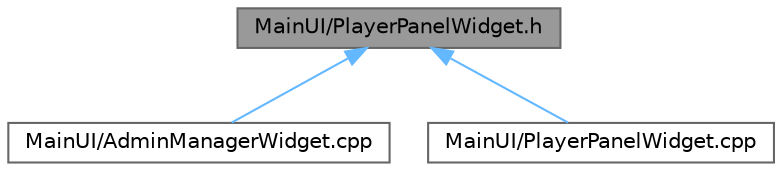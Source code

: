 digraph "MainUI/PlayerPanelWidget.h"
{
 // LATEX_PDF_SIZE
  bgcolor="transparent";
  edge [fontname=Helvetica,fontsize=10,labelfontname=Helvetica,labelfontsize=10];
  node [fontname=Helvetica,fontsize=10,shape=box,height=0.2,width=0.4];
  Node1 [id="Node000001",label="MainUI/PlayerPanelWidget.h",height=0.2,width=0.4,color="gray40", fillcolor="grey60", style="filled", fontcolor="black",tooltip=" "];
  Node1 -> Node2 [id="edge1_Node000001_Node000002",dir="back",color="steelblue1",style="solid",tooltip=" "];
  Node2 [id="Node000002",label="MainUI/AdminManagerWidget.cpp",height=0.2,width=0.4,color="grey40", fillcolor="white", style="filled",URL="$_admin_manager_widget_8cpp.html",tooltip=" "];
  Node1 -> Node3 [id="edge2_Node000001_Node000003",dir="back",color="steelblue1",style="solid",tooltip=" "];
  Node3 [id="Node000003",label="MainUI/PlayerPanelWidget.cpp",height=0.2,width=0.4,color="grey40", fillcolor="white", style="filled",URL="$_player_panel_widget_8cpp.html",tooltip=" "];
}
